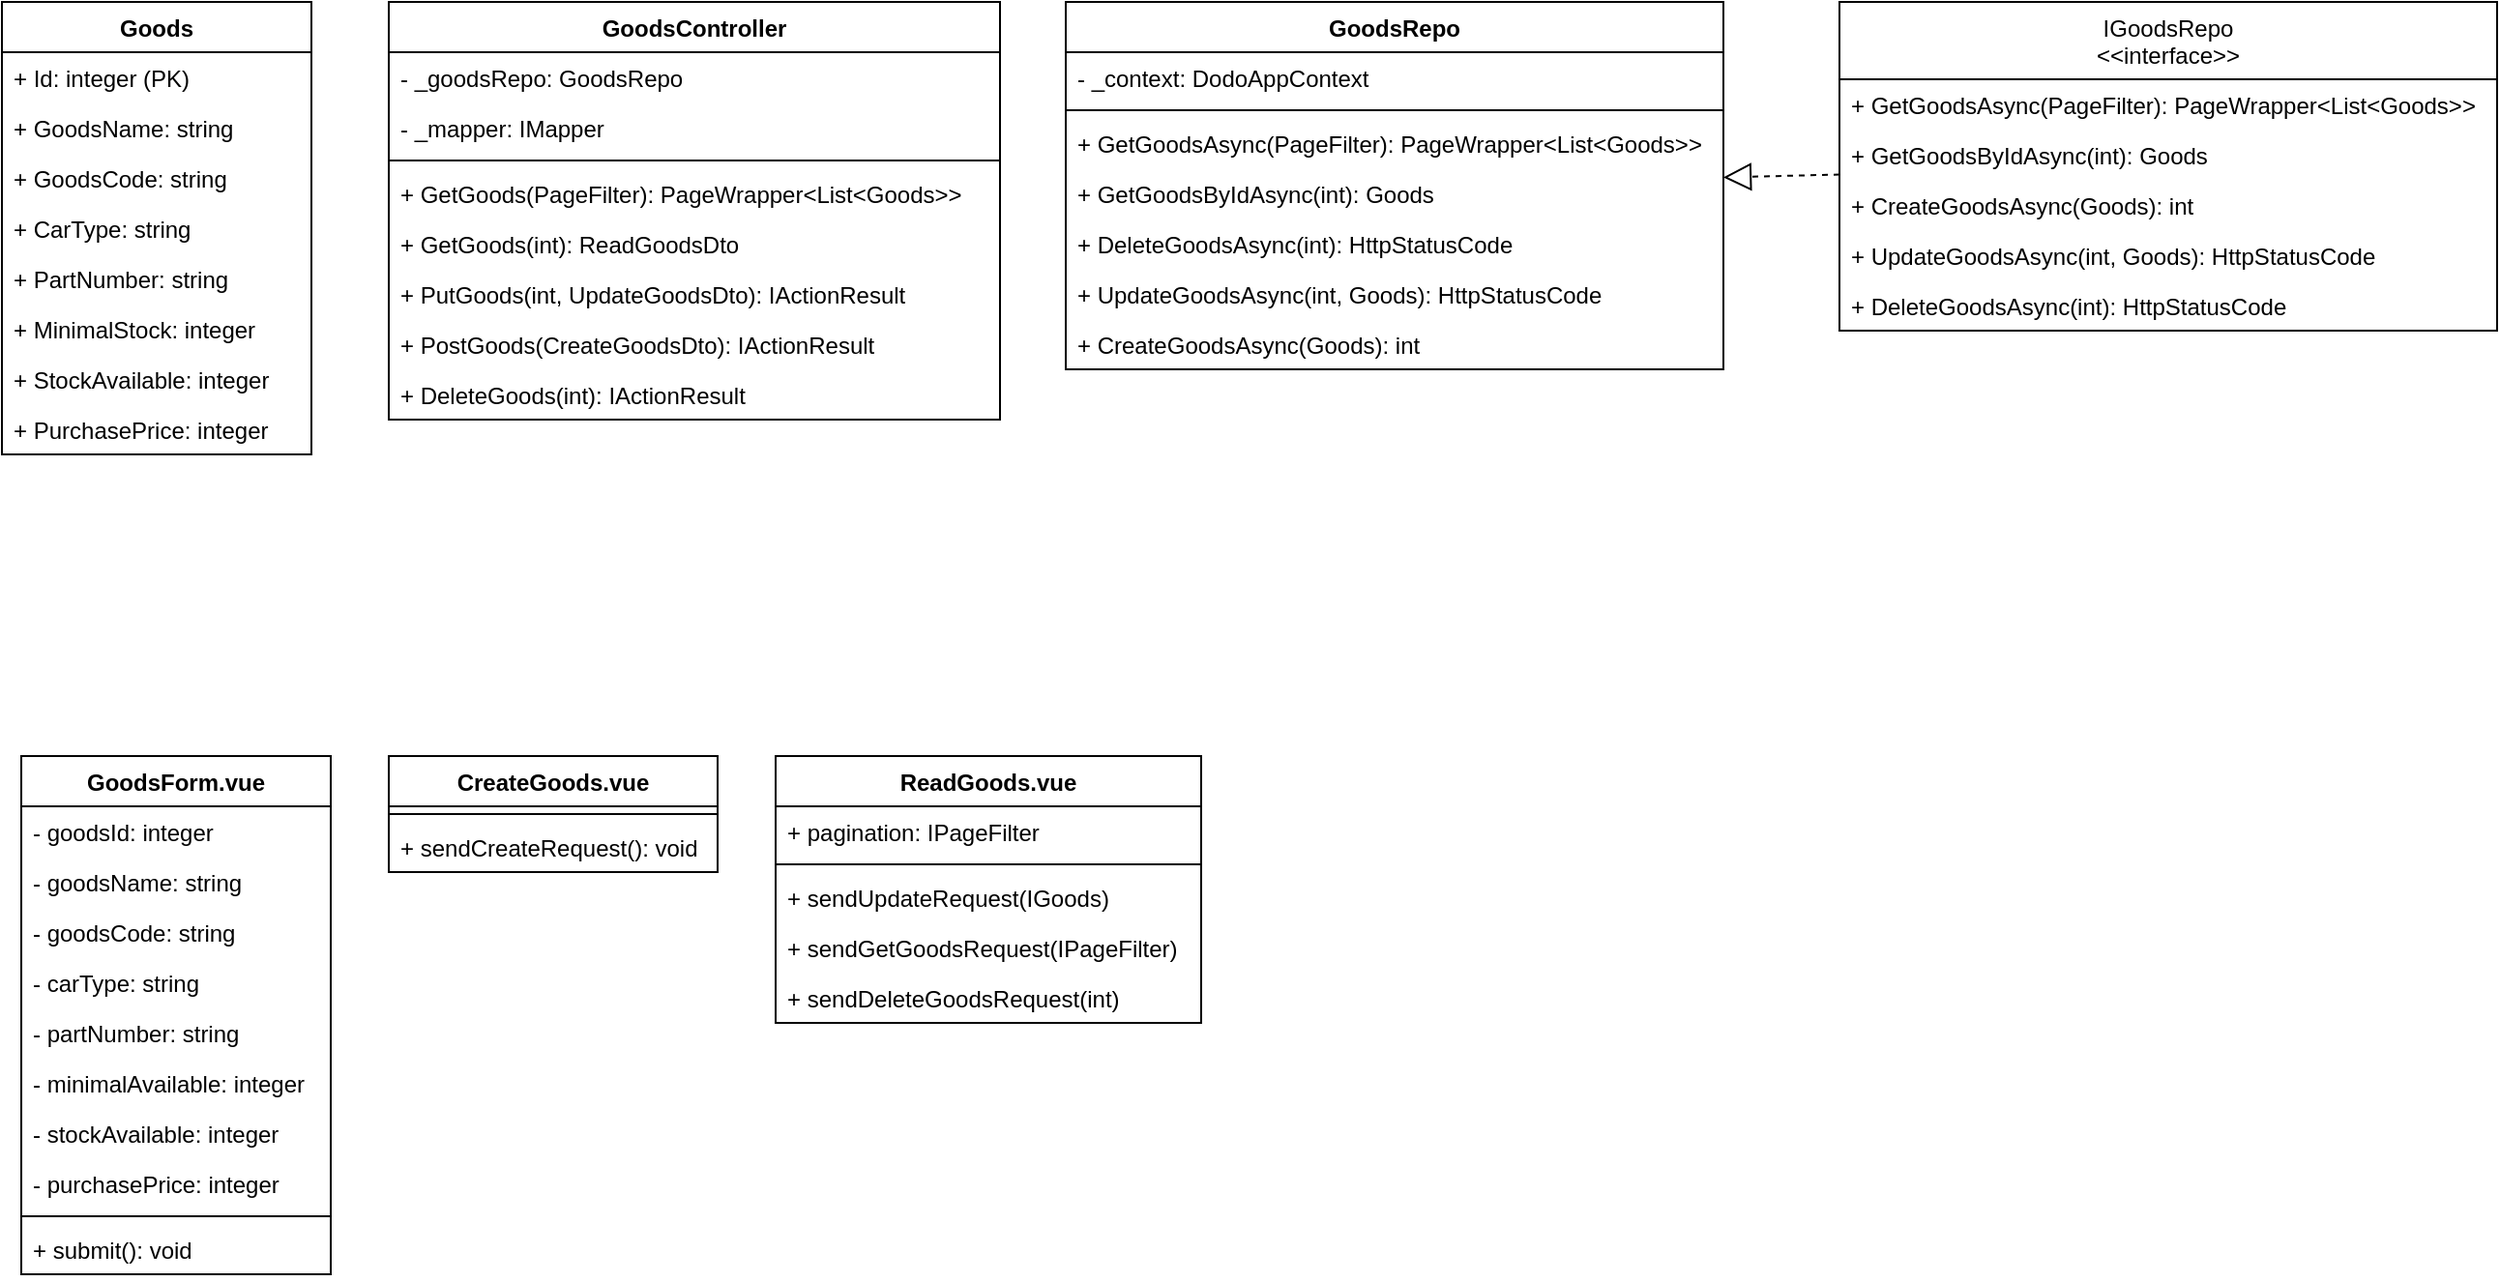 <mxfile version="13.9.5" type="device" pages="3"><diagram id="C5RBs43oDa-KdzZeNtuy" name="CRUD-Goods"><mxGraphModel dx="1022" dy="537" grid="1" gridSize="10" guides="1" tooltips="1" connect="1" arrows="1" fold="1" page="1" pageScale="1" pageWidth="827" pageHeight="1169" math="0" shadow="0"><root><mxCell id="WIyWlLk6GJQsqaUBKTNV-0"/><mxCell id="WIyWlLk6GJQsqaUBKTNV-1" parent="WIyWlLk6GJQsqaUBKTNV-0"/><mxCell id="8tJ3s76Yav_epqIGQK5--0" value="Goods" style="swimlane;fontStyle=1;align=center;verticalAlign=top;childLayout=stackLayout;horizontal=1;startSize=26;horizontalStack=0;resizeParent=1;resizeParentMax=0;resizeLast=0;collapsible=1;marginBottom=0;" parent="WIyWlLk6GJQsqaUBKTNV-1" vertex="1"><mxGeometry x="100" y="100" width="160" height="234" as="geometry"/></mxCell><mxCell id="8tJ3s76Yav_epqIGQK5--1" value="+ Id: integer (PK)" style="text;strokeColor=none;fillColor=none;align=left;verticalAlign=top;spacingLeft=4;spacingRight=4;overflow=hidden;rotatable=0;points=[[0,0.5],[1,0.5]];portConstraint=eastwest;" parent="8tJ3s76Yav_epqIGQK5--0" vertex="1"><mxGeometry y="26" width="160" height="26" as="geometry"/></mxCell><mxCell id="8tJ3s76Yav_epqIGQK5--4" value="+ GoodsName: string" style="text;strokeColor=none;fillColor=none;align=left;verticalAlign=top;spacingLeft=4;spacingRight=4;overflow=hidden;rotatable=0;points=[[0,0.5],[1,0.5]];portConstraint=eastwest;" parent="8tJ3s76Yav_epqIGQK5--0" vertex="1"><mxGeometry y="52" width="160" height="26" as="geometry"/></mxCell><mxCell id="8tJ3s76Yav_epqIGQK5--5" value="+ GoodsCode: string" style="text;strokeColor=none;fillColor=none;align=left;verticalAlign=top;spacingLeft=4;spacingRight=4;overflow=hidden;rotatable=0;points=[[0,0.5],[1,0.5]];portConstraint=eastwest;" parent="8tJ3s76Yav_epqIGQK5--0" vertex="1"><mxGeometry y="78" width="160" height="26" as="geometry"/></mxCell><mxCell id="8tJ3s76Yav_epqIGQK5--6" value="+ CarType: string" style="text;strokeColor=none;fillColor=none;align=left;verticalAlign=top;spacingLeft=4;spacingRight=4;overflow=hidden;rotatable=0;points=[[0,0.5],[1,0.5]];portConstraint=eastwest;" parent="8tJ3s76Yav_epqIGQK5--0" vertex="1"><mxGeometry y="104" width="160" height="26" as="geometry"/></mxCell><mxCell id="EZz-Cjs3hJcWwrhbarLL-0" value="+ PartNumber: string" style="text;strokeColor=none;fillColor=none;align=left;verticalAlign=top;spacingLeft=4;spacingRight=4;overflow=hidden;rotatable=0;points=[[0,0.5],[1,0.5]];portConstraint=eastwest;" parent="8tJ3s76Yav_epqIGQK5--0" vertex="1"><mxGeometry y="130" width="160" height="26" as="geometry"/></mxCell><mxCell id="oB5IVwFpnxDdmLxWQJz3-1" value="+ MinimalStock: integer" style="text;strokeColor=none;fillColor=none;align=left;verticalAlign=top;spacingLeft=4;spacingRight=4;overflow=hidden;rotatable=0;points=[[0,0.5],[1,0.5]];portConstraint=eastwest;" parent="8tJ3s76Yav_epqIGQK5--0" vertex="1"><mxGeometry y="156" width="160" height="26" as="geometry"/></mxCell><mxCell id="EZz-Cjs3hJcWwrhbarLL-1" value="+ StockAvailable: integer" style="text;strokeColor=none;fillColor=none;align=left;verticalAlign=top;spacingLeft=4;spacingRight=4;overflow=hidden;rotatable=0;points=[[0,0.5],[1,0.5]];portConstraint=eastwest;" parent="8tJ3s76Yav_epqIGQK5--0" vertex="1"><mxGeometry y="182" width="160" height="26" as="geometry"/></mxCell><mxCell id="EZz-Cjs3hJcWwrhbarLL-2" value="+ PurchasePrice: integer" style="text;strokeColor=none;fillColor=none;align=left;verticalAlign=top;spacingLeft=4;spacingRight=4;overflow=hidden;rotatable=0;points=[[0,0.5],[1,0.5]];portConstraint=eastwest;" parent="8tJ3s76Yav_epqIGQK5--0" vertex="1"><mxGeometry y="208" width="160" height="26" as="geometry"/></mxCell><mxCell id="pX3g14wTg_kNmBMc9dWJ-0" value="GoodsController" style="swimlane;fontStyle=1;align=center;verticalAlign=top;childLayout=stackLayout;horizontal=1;startSize=26;horizontalStack=0;resizeParent=1;resizeParentMax=0;resizeLast=0;collapsible=1;marginBottom=0;" parent="WIyWlLk6GJQsqaUBKTNV-1" vertex="1"><mxGeometry x="300" y="100" width="316" height="216" as="geometry"/></mxCell><mxCell id="pX3g14wTg_kNmBMc9dWJ-1" value="- _goodsRepo: GoodsRepo" style="text;strokeColor=none;fillColor=none;align=left;verticalAlign=top;spacingLeft=4;spacingRight=4;overflow=hidden;rotatable=0;points=[[0,0.5],[1,0.5]];portConstraint=eastwest;" parent="pX3g14wTg_kNmBMc9dWJ-0" vertex="1"><mxGeometry y="26" width="316" height="26" as="geometry"/></mxCell><mxCell id="pX3g14wTg_kNmBMc9dWJ-8" value="- _mapper: IMapper" style="text;strokeColor=none;fillColor=none;align=left;verticalAlign=top;spacingLeft=4;spacingRight=4;overflow=hidden;rotatable=0;points=[[0,0.5],[1,0.5]];portConstraint=eastwest;" parent="pX3g14wTg_kNmBMc9dWJ-0" vertex="1"><mxGeometry y="52" width="316" height="26" as="geometry"/></mxCell><mxCell id="pX3g14wTg_kNmBMc9dWJ-2" value="" style="line;strokeWidth=1;fillColor=none;align=left;verticalAlign=middle;spacingTop=-1;spacingLeft=3;spacingRight=3;rotatable=0;labelPosition=right;points=[];portConstraint=eastwest;" parent="pX3g14wTg_kNmBMc9dWJ-0" vertex="1"><mxGeometry y="78" width="316" height="8" as="geometry"/></mxCell><mxCell id="pX3g14wTg_kNmBMc9dWJ-3" value="+ GetGoods(PageFilter): PageWrapper&lt;List&lt;Goods&gt;&gt;" style="text;strokeColor=none;fillColor=none;align=left;verticalAlign=top;spacingLeft=4;spacingRight=4;overflow=hidden;rotatable=0;points=[[0,0.5],[1,0.5]];portConstraint=eastwest;" parent="pX3g14wTg_kNmBMc9dWJ-0" vertex="1"><mxGeometry y="86" width="316" height="26" as="geometry"/></mxCell><mxCell id="pX3g14wTg_kNmBMc9dWJ-9" value="+ GetGoods(int): ReadGoodsDto" style="text;strokeColor=none;fillColor=none;align=left;verticalAlign=top;spacingLeft=4;spacingRight=4;overflow=hidden;rotatable=0;points=[[0,0.5],[1,0.5]];portConstraint=eastwest;" parent="pX3g14wTg_kNmBMc9dWJ-0" vertex="1"><mxGeometry y="112" width="316" height="26" as="geometry"/></mxCell><mxCell id="pX3g14wTg_kNmBMc9dWJ-10" value="+ PutGoods(int, UpdateGoodsDto): IActionResult" style="text;strokeColor=none;fillColor=none;align=left;verticalAlign=top;spacingLeft=4;spacingRight=4;overflow=hidden;rotatable=0;points=[[0,0.5],[1,0.5]];portConstraint=eastwest;" parent="pX3g14wTg_kNmBMc9dWJ-0" vertex="1"><mxGeometry y="138" width="316" height="26" as="geometry"/></mxCell><mxCell id="pX3g14wTg_kNmBMc9dWJ-11" value="+ PostGoods(CreateGoodsDto): IActionResult" style="text;strokeColor=none;fillColor=none;align=left;verticalAlign=top;spacingLeft=4;spacingRight=4;overflow=hidden;rotatable=0;points=[[0,0.5],[1,0.5]];portConstraint=eastwest;" parent="pX3g14wTg_kNmBMc9dWJ-0" vertex="1"><mxGeometry y="164" width="316" height="26" as="geometry"/></mxCell><mxCell id="pX3g14wTg_kNmBMc9dWJ-12" value="+ DeleteGoods(int): IActionResult" style="text;strokeColor=none;fillColor=none;align=left;verticalAlign=top;spacingLeft=4;spacingRight=4;overflow=hidden;rotatable=0;points=[[0,0.5],[1,0.5]];portConstraint=eastwest;" parent="pX3g14wTg_kNmBMc9dWJ-0" vertex="1"><mxGeometry y="190" width="316" height="26" as="geometry"/></mxCell><mxCell id="pX3g14wTg_kNmBMc9dWJ-13" value="GoodsRepo" style="swimlane;fontStyle=1;align=center;verticalAlign=top;childLayout=stackLayout;horizontal=1;startSize=26;horizontalStack=0;resizeParent=1;resizeParentMax=0;resizeLast=0;collapsible=1;marginBottom=0;" parent="WIyWlLk6GJQsqaUBKTNV-1" vertex="1"><mxGeometry x="650" y="100" width="340" height="190" as="geometry"/></mxCell><mxCell id="pX3g14wTg_kNmBMc9dWJ-17" value="- _context: DodoAppContext" style="text;strokeColor=none;fillColor=none;align=left;verticalAlign=top;spacingLeft=4;spacingRight=4;overflow=hidden;rotatable=0;points=[[0,0.5],[1,0.5]];portConstraint=eastwest;" parent="pX3g14wTg_kNmBMc9dWJ-13" vertex="1"><mxGeometry y="26" width="340" height="26" as="geometry"/></mxCell><mxCell id="pX3g14wTg_kNmBMc9dWJ-15" value="" style="line;strokeWidth=1;fillColor=none;align=left;verticalAlign=middle;spacingTop=-1;spacingLeft=3;spacingRight=3;rotatable=0;labelPosition=right;points=[];portConstraint=eastwest;" parent="pX3g14wTg_kNmBMc9dWJ-13" vertex="1"><mxGeometry y="52" width="340" height="8" as="geometry"/></mxCell><mxCell id="XXBs1Ra8r6SaImfk9owq-0" value="+ GetGoodsAsync(PageFilter): PageWrapper&lt;List&lt;Goods&gt;&gt;" style="text;strokeColor=none;fillColor=none;align=left;verticalAlign=top;spacingLeft=4;spacingRight=4;overflow=hidden;rotatable=0;points=[[0,0.5],[1,0.5]];portConstraint=eastwest;" parent="pX3g14wTg_kNmBMc9dWJ-13" vertex="1"><mxGeometry y="60" width="340" height="26" as="geometry"/></mxCell><mxCell id="XXBs1Ra8r6SaImfk9owq-1" value="+ GetGoodsByIdAsync(int): Goods" style="text;strokeColor=none;fillColor=none;align=left;verticalAlign=top;spacingLeft=4;spacingRight=4;overflow=hidden;rotatable=0;points=[[0,0.5],[1,0.5]];portConstraint=eastwest;" parent="pX3g14wTg_kNmBMc9dWJ-13" vertex="1"><mxGeometry y="86" width="340" height="26" as="geometry"/></mxCell><mxCell id="XXBs1Ra8r6SaImfk9owq-4" value="+ DeleteGoodsAsync(int): HttpStatusCode" style="text;strokeColor=none;fillColor=none;align=left;verticalAlign=top;spacingLeft=4;spacingRight=4;overflow=hidden;rotatable=0;points=[[0,0.5],[1,0.5]];portConstraint=eastwest;" parent="pX3g14wTg_kNmBMc9dWJ-13" vertex="1"><mxGeometry y="112" width="340" height="26" as="geometry"/></mxCell><mxCell id="XXBs1Ra8r6SaImfk9owq-3" value="+ UpdateGoodsAsync(int, Goods): HttpStatusCode" style="text;strokeColor=none;fillColor=none;align=left;verticalAlign=top;spacingLeft=4;spacingRight=4;overflow=hidden;rotatable=0;points=[[0,0.5],[1,0.5]];portConstraint=eastwest;" parent="pX3g14wTg_kNmBMc9dWJ-13" vertex="1"><mxGeometry y="138" width="340" height="26" as="geometry"/></mxCell><mxCell id="XXBs1Ra8r6SaImfk9owq-2" value="+ CreateGoodsAsync(Goods): int" style="text;strokeColor=none;fillColor=none;align=left;verticalAlign=top;spacingLeft=4;spacingRight=4;overflow=hidden;rotatable=0;points=[[0,0.5],[1,0.5]];portConstraint=eastwest;" parent="pX3g14wTg_kNmBMc9dWJ-13" vertex="1"><mxGeometry y="164" width="340" height="26" as="geometry"/></mxCell><mxCell id="pX3g14wTg_kNmBMc9dWJ-18" value="IGoodsRepo&#10;&lt;&lt;interface&gt;&gt;" style="swimlane;fontStyle=0;childLayout=stackLayout;horizontal=1;startSize=40;fillColor=none;horizontalStack=0;resizeParent=1;resizeParentMax=0;resizeLast=0;collapsible=1;marginBottom=0;" parent="WIyWlLk6GJQsqaUBKTNV-1" vertex="1"><mxGeometry x="1050" y="100" width="340" height="170" as="geometry"/></mxCell><mxCell id="pX3g14wTg_kNmBMc9dWJ-19" value="+ GetGoodsAsync(PageFilter): PageWrapper&lt;List&lt;Goods&gt;&gt;" style="text;strokeColor=none;fillColor=none;align=left;verticalAlign=top;spacingLeft=4;spacingRight=4;overflow=hidden;rotatable=0;points=[[0,0.5],[1,0.5]];portConstraint=eastwest;" parent="pX3g14wTg_kNmBMc9dWJ-18" vertex="1"><mxGeometry y="40" width="340" height="26" as="geometry"/></mxCell><mxCell id="pX3g14wTg_kNmBMc9dWJ-21" value="+ GetGoodsByIdAsync(int): Goods" style="text;strokeColor=none;fillColor=none;align=left;verticalAlign=top;spacingLeft=4;spacingRight=4;overflow=hidden;rotatable=0;points=[[0,0.5],[1,0.5]];portConstraint=eastwest;" parent="pX3g14wTg_kNmBMc9dWJ-18" vertex="1"><mxGeometry y="66" width="340" height="26" as="geometry"/></mxCell><mxCell id="pX3g14wTg_kNmBMc9dWJ-20" value="+ CreateGoodsAsync(Goods): int" style="text;strokeColor=none;fillColor=none;align=left;verticalAlign=top;spacingLeft=4;spacingRight=4;overflow=hidden;rotatable=0;points=[[0,0.5],[1,0.5]];portConstraint=eastwest;" parent="pX3g14wTg_kNmBMc9dWJ-18" vertex="1"><mxGeometry y="92" width="340" height="26" as="geometry"/></mxCell><mxCell id="pX3g14wTg_kNmBMc9dWJ-22" value="+ UpdateGoodsAsync(int, Goods): HttpStatusCode" style="text;strokeColor=none;fillColor=none;align=left;verticalAlign=top;spacingLeft=4;spacingRight=4;overflow=hidden;rotatable=0;points=[[0,0.5],[1,0.5]];portConstraint=eastwest;" parent="pX3g14wTg_kNmBMc9dWJ-18" vertex="1"><mxGeometry y="118" width="340" height="26" as="geometry"/></mxCell><mxCell id="pX3g14wTg_kNmBMc9dWJ-23" value="+ DeleteGoodsAsync(int): HttpStatusCode" style="text;strokeColor=none;fillColor=none;align=left;verticalAlign=top;spacingLeft=4;spacingRight=4;overflow=hidden;rotatable=0;points=[[0,0.5],[1,0.5]];portConstraint=eastwest;" parent="pX3g14wTg_kNmBMc9dWJ-18" vertex="1"><mxGeometry y="144" width="340" height="26" as="geometry"/></mxCell><mxCell id="pX3g14wTg_kNmBMc9dWJ-24" value="" style="endArrow=block;dashed=1;endFill=0;endSize=12;html=1;" parent="WIyWlLk6GJQsqaUBKTNV-1" source="pX3g14wTg_kNmBMc9dWJ-18" target="pX3g14wTg_kNmBMc9dWJ-13" edge="1"><mxGeometry width="160" relative="1" as="geometry"><mxPoint x="780" y="270" as="sourcePoint"/><mxPoint x="940" y="270" as="targetPoint"/></mxGeometry></mxCell><mxCell id="XXBs1Ra8r6SaImfk9owq-5" value="CreateGoods.vue" style="swimlane;fontStyle=1;align=center;verticalAlign=top;childLayout=stackLayout;horizontal=1;startSize=26;horizontalStack=0;resizeParent=1;resizeParentMax=0;resizeLast=0;collapsible=1;marginBottom=0;" parent="WIyWlLk6GJQsqaUBKTNV-1" vertex="1"><mxGeometry x="300" y="490" width="170" height="60" as="geometry"/></mxCell><mxCell id="XXBs1Ra8r6SaImfk9owq-7" value="" style="line;strokeWidth=1;fillColor=none;align=left;verticalAlign=middle;spacingTop=-1;spacingLeft=3;spacingRight=3;rotatable=0;labelPosition=right;points=[];portConstraint=eastwest;" parent="XXBs1Ra8r6SaImfk9owq-5" vertex="1"><mxGeometry y="26" width="170" height="8" as="geometry"/></mxCell><mxCell id="XXBs1Ra8r6SaImfk9owq-8" value="+ sendCreateRequest(): void" style="text;strokeColor=none;fillColor=none;align=left;verticalAlign=top;spacingLeft=4;spacingRight=4;overflow=hidden;rotatable=0;points=[[0,0.5],[1,0.5]];portConstraint=eastwest;" parent="XXBs1Ra8r6SaImfk9owq-5" vertex="1"><mxGeometry y="34" width="170" height="26" as="geometry"/></mxCell><mxCell id="XXBs1Ra8r6SaImfk9owq-17" value="ReadGoods.vue" style="swimlane;fontStyle=1;align=center;verticalAlign=top;childLayout=stackLayout;horizontal=1;startSize=26;horizontalStack=0;resizeParent=1;resizeParentMax=0;resizeLast=0;collapsible=1;marginBottom=0;" parent="WIyWlLk6GJQsqaUBKTNV-1" vertex="1"><mxGeometry x="500" y="490" width="220" height="138" as="geometry"/></mxCell><mxCell id="XXBs1Ra8r6SaImfk9owq-18" value="+ pagination: IPageFilter" style="text;strokeColor=none;fillColor=none;align=left;verticalAlign=top;spacingLeft=4;spacingRight=4;overflow=hidden;rotatable=0;points=[[0,0.5],[1,0.5]];portConstraint=eastwest;" parent="XXBs1Ra8r6SaImfk9owq-17" vertex="1"><mxGeometry y="26" width="220" height="26" as="geometry"/></mxCell><mxCell id="XXBs1Ra8r6SaImfk9owq-19" value="" style="line;strokeWidth=1;fillColor=none;align=left;verticalAlign=middle;spacingTop=-1;spacingLeft=3;spacingRight=3;rotatable=0;labelPosition=right;points=[];portConstraint=eastwest;" parent="XXBs1Ra8r6SaImfk9owq-17" vertex="1"><mxGeometry y="52" width="220" height="8" as="geometry"/></mxCell><mxCell id="XXBs1Ra8r6SaImfk9owq-20" value="+ sendUpdateRequest(IGoods)" style="text;strokeColor=none;fillColor=none;align=left;verticalAlign=top;spacingLeft=4;spacingRight=4;overflow=hidden;rotatable=0;points=[[0,0.5],[1,0.5]];portConstraint=eastwest;" parent="XXBs1Ra8r6SaImfk9owq-17" vertex="1"><mxGeometry y="60" width="220" height="26" as="geometry"/></mxCell><mxCell id="XXBs1Ra8r6SaImfk9owq-21" value="+ sendGetGoodsRequest(IPageFilter)" style="text;strokeColor=none;fillColor=none;align=left;verticalAlign=top;spacingLeft=4;spacingRight=4;overflow=hidden;rotatable=0;points=[[0,0.5],[1,0.5]];portConstraint=eastwest;" parent="XXBs1Ra8r6SaImfk9owq-17" vertex="1"><mxGeometry y="86" width="220" height="26" as="geometry"/></mxCell><mxCell id="XXBs1Ra8r6SaImfk9owq-22" value="+ sendDeleteGoodsRequest(int)" style="text;strokeColor=none;fillColor=none;align=left;verticalAlign=top;spacingLeft=4;spacingRight=4;overflow=hidden;rotatable=0;points=[[0,0.5],[1,0.5]];portConstraint=eastwest;" parent="XXBs1Ra8r6SaImfk9owq-17" vertex="1"><mxGeometry y="112" width="220" height="26" as="geometry"/></mxCell><mxCell id="XXBs1Ra8r6SaImfk9owq-23" value="GoodsForm.vue" style="swimlane;fontStyle=1;align=center;verticalAlign=top;childLayout=stackLayout;horizontal=1;startSize=26;horizontalStack=0;resizeParent=1;resizeParentMax=0;resizeLast=0;collapsible=1;marginBottom=0;" parent="WIyWlLk6GJQsqaUBKTNV-1" vertex="1"><mxGeometry x="110" y="490" width="160" height="268" as="geometry"/></mxCell><mxCell id="XXBs1Ra8r6SaImfk9owq-35" value="- goodsId: integer" style="text;strokeColor=none;fillColor=none;align=left;verticalAlign=top;spacingLeft=4;spacingRight=4;overflow=hidden;rotatable=0;points=[[0,0.5],[1,0.5]];portConstraint=eastwest;" parent="XXBs1Ra8r6SaImfk9owq-23" vertex="1"><mxGeometry y="26" width="160" height="26" as="geometry"/></mxCell><mxCell id="XXBs1Ra8r6SaImfk9owq-27" value="- goodsName: string&#10;" style="text;strokeColor=none;fillColor=none;align=left;verticalAlign=top;spacingLeft=4;spacingRight=4;overflow=hidden;rotatable=0;points=[[0,0.5],[1,0.5]];portConstraint=eastwest;" parent="XXBs1Ra8r6SaImfk9owq-23" vertex="1"><mxGeometry y="52" width="160" height="26" as="geometry"/></mxCell><mxCell id="XXBs1Ra8r6SaImfk9owq-28" value="- goodsCode: string" style="text;strokeColor=none;fillColor=none;align=left;verticalAlign=top;spacingLeft=4;spacingRight=4;overflow=hidden;rotatable=0;points=[[0,0.5],[1,0.5]];portConstraint=eastwest;" parent="XXBs1Ra8r6SaImfk9owq-23" vertex="1"><mxGeometry y="78" width="160" height="26" as="geometry"/></mxCell><mxCell id="XXBs1Ra8r6SaImfk9owq-29" value="- carType: string" style="text;strokeColor=none;fillColor=none;align=left;verticalAlign=top;spacingLeft=4;spacingRight=4;overflow=hidden;rotatable=0;points=[[0,0.5],[1,0.5]];portConstraint=eastwest;" parent="XXBs1Ra8r6SaImfk9owq-23" vertex="1"><mxGeometry y="104" width="160" height="26" as="geometry"/></mxCell><mxCell id="XXBs1Ra8r6SaImfk9owq-30" value="- partNumber: string" style="text;strokeColor=none;fillColor=none;align=left;verticalAlign=top;spacingLeft=4;spacingRight=4;overflow=hidden;rotatable=0;points=[[0,0.5],[1,0.5]];portConstraint=eastwest;" parent="XXBs1Ra8r6SaImfk9owq-23" vertex="1"><mxGeometry y="130" width="160" height="26" as="geometry"/></mxCell><mxCell id="XXBs1Ra8r6SaImfk9owq-31" value="- minimalAvailable: integer" style="text;strokeColor=none;fillColor=none;align=left;verticalAlign=top;spacingLeft=4;spacingRight=4;overflow=hidden;rotatable=0;points=[[0,0.5],[1,0.5]];portConstraint=eastwest;" parent="XXBs1Ra8r6SaImfk9owq-23" vertex="1"><mxGeometry y="156" width="160" height="26" as="geometry"/></mxCell><mxCell id="XXBs1Ra8r6SaImfk9owq-32" value="- stockAvailable: integer" style="text;strokeColor=none;fillColor=none;align=left;verticalAlign=top;spacingLeft=4;spacingRight=4;overflow=hidden;rotatable=0;points=[[0,0.5],[1,0.5]];portConstraint=eastwest;" parent="XXBs1Ra8r6SaImfk9owq-23" vertex="1"><mxGeometry y="182" width="160" height="26" as="geometry"/></mxCell><mxCell id="XXBs1Ra8r6SaImfk9owq-33" value="- purchasePrice: integer" style="text;strokeColor=none;fillColor=none;align=left;verticalAlign=top;spacingLeft=4;spacingRight=4;overflow=hidden;rotatable=0;points=[[0,0.5],[1,0.5]];portConstraint=eastwest;" parent="XXBs1Ra8r6SaImfk9owq-23" vertex="1"><mxGeometry y="208" width="160" height="26" as="geometry"/></mxCell><mxCell id="XXBs1Ra8r6SaImfk9owq-25" value="" style="line;strokeWidth=1;fillColor=none;align=left;verticalAlign=middle;spacingTop=-1;spacingLeft=3;spacingRight=3;rotatable=0;labelPosition=right;points=[];portConstraint=eastwest;" parent="XXBs1Ra8r6SaImfk9owq-23" vertex="1"><mxGeometry y="234" width="160" height="8" as="geometry"/></mxCell><mxCell id="XXBs1Ra8r6SaImfk9owq-26" value="+ submit(): void" style="text;strokeColor=none;fillColor=none;align=left;verticalAlign=top;spacingLeft=4;spacingRight=4;overflow=hidden;rotatable=0;points=[[0,0.5],[1,0.5]];portConstraint=eastwest;" parent="XXBs1Ra8r6SaImfk9owq-23" vertex="1"><mxGeometry y="242" width="160" height="26" as="geometry"/></mxCell></root></mxGraphModel></diagram><diagram id="OEj8K0qn1Z5ccwFRYLrk" name="Goods Transaction"><mxGraphModel dx="1872" dy="537" grid="1" gridSize="10" guides="1" tooltips="1" connect="1" arrows="1" fold="1" page="1" pageScale="1" pageWidth="850" pageHeight="1100" math="0" shadow="0"><root><mxCell id="GBSlpPqOVAbVHucbRpjt-0"/><mxCell id="GBSlpPqOVAbVHucbRpjt-1" parent="GBSlpPqOVAbVHucbRpjt-0"/><mxCell id="GBSlpPqOVAbVHucbRpjt-6" value="ITransaction&#10;&lt;&lt;interface&gt;&gt;" style="swimlane;fontStyle=0;childLayout=stackLayout;horizontal=1;startSize=40;fillColor=none;horizontalStack=0;resizeParent=1;resizeParentMax=0;resizeLast=0;collapsible=1;marginBottom=0;" parent="GBSlpPqOVAbVHucbRpjt-1" vertex="1"><mxGeometry x="-5" y="10" width="430" height="274" as="geometry"/></mxCell><mxCell id="GBSlpPqOVAbVHucbRpjt-7" value="+ CreateTransactionHeader(transactionHeader)" style="text;strokeColor=none;fillColor=none;align=left;verticalAlign=top;spacingLeft=4;spacingRight=4;overflow=hidden;rotatable=0;points=[[0,0.5],[1,0.5]];portConstraint=eastwest;" parent="GBSlpPqOVAbVHucbRpjt-6" vertex="1"><mxGeometry y="40" width="430" height="26" as="geometry"/></mxCell><mxCell id="NBMsX7SuonTZWH3lXvXp-1" value="+ UpdateTransactionHeader(transactionId, transactionHeader)" style="text;strokeColor=none;fillColor=none;align=left;verticalAlign=top;spacingLeft=4;spacingRight=4;overflow=hidden;rotatable=0;points=[[0,0.5],[1,0.5]];portConstraint=eastwest;" parent="GBSlpPqOVAbVHucbRpjt-6" vertex="1"><mxGeometry y="66" width="430" height="26" as="geometry"/></mxCell><mxCell id="NBMsX7SuonTZWH3lXvXp-0" value="+ DeleteTransactionHeader(transactionId)" style="text;strokeColor=none;fillColor=none;align=left;verticalAlign=top;spacingLeft=4;spacingRight=4;overflow=hidden;rotatable=0;points=[[0,0.5],[1,0.5]];portConstraint=eastwest;" parent="GBSlpPqOVAbVHucbRpjt-6" vertex="1"><mxGeometry y="92" width="430" height="26" as="geometry"/></mxCell><mxCell id="NBMsX7SuonTZWH3lXvXp-2" value="+ GetTransactionHeaderById(transactionId)" style="text;strokeColor=none;fillColor=none;align=left;verticalAlign=top;spacingLeft=4;spacingRight=4;overflow=hidden;rotatable=0;points=[[0,0.5],[1,0.5]];portConstraint=eastwest;" parent="GBSlpPqOVAbVHucbRpjt-6" vertex="1"><mxGeometry y="118" width="430" height="26" as="geometry"/></mxCell><mxCell id="NBMsX7SuonTZWH3lXvXp-3" value="+ GetTransactionHeaders(pageFilter, transactionFilter)" style="text;strokeColor=none;fillColor=none;align=left;verticalAlign=top;spacingLeft=4;spacingRight=4;overflow=hidden;rotatable=0;points=[[0,0.5],[1,0.5]];portConstraint=eastwest;" parent="GBSlpPqOVAbVHucbRpjt-6" vertex="1"><mxGeometry y="144" width="430" height="26" as="geometry"/></mxCell><mxCell id="GBSlpPqOVAbVHucbRpjt-8" value="+ AddOrUpdateTransactionDetail(goodsTransactionDetail)" style="text;strokeColor=none;fillColor=none;align=left;verticalAlign=top;spacingLeft=4;spacingRight=4;overflow=hidden;rotatable=0;points=[[0,0.5],[1,0.5]];portConstraint=eastwest;" parent="GBSlpPqOVAbVHucbRpjt-6" vertex="1"><mxGeometry y="170" width="430" height="26" as="geometry"/></mxCell><mxCell id="NBMsX7SuonTZWH3lXvXp-4" value="+ RemoveTransactionDetail(detailId)" style="text;strokeColor=none;fillColor=none;align=left;verticalAlign=top;spacingLeft=4;spacingRight=4;overflow=hidden;rotatable=0;points=[[0,0.5],[1,0.5]];portConstraint=eastwest;" parent="GBSlpPqOVAbVHucbRpjt-6" vertex="1"><mxGeometry y="196" width="430" height="26" as="geometry"/></mxCell><mxCell id="NBMsX7SuonTZWH3lXvXp-5" value="+ DeleteTransactionDetail(detailId)" style="text;strokeColor=none;fillColor=none;align=left;verticalAlign=top;spacingLeft=4;spacingRight=4;overflow=hidden;rotatable=0;points=[[0,0.5],[1,0.5]];portConstraint=eastwest;" parent="GBSlpPqOVAbVHucbRpjt-6" vertex="1"><mxGeometry y="222" width="430" height="26" as="geometry"/></mxCell><mxCell id="NBMsX7SuonTZWH3lXvXp-7" value="+ GetTransactionDetails(headerId)" style="text;strokeColor=none;fillColor=none;align=left;verticalAlign=top;spacingLeft=4;spacingRight=4;overflow=hidden;rotatable=0;points=[[0,0.5],[1,0.5]];portConstraint=eastwest;" parent="GBSlpPqOVAbVHucbRpjt-6" vertex="1"><mxGeometry y="248" width="430" height="26" as="geometry"/></mxCell><mxCell id="stDnouX_PO2qzFoeUUFa-0" value="GoodsTransactionHeader" style="swimlane;fontStyle=0;childLayout=stackLayout;horizontal=1;startSize=26;fillColor=none;horizontalStack=0;resizeParent=1;resizeParentMax=0;resizeLast=0;collapsible=1;marginBottom=0;" parent="GBSlpPqOVAbVHucbRpjt-1" vertex="1"><mxGeometry x="450" y="10" width="360" height="268" as="geometry"/></mxCell><mxCell id="stDnouX_PO2qzFoeUUFa-1" value="+ Id: integer (PK)" style="text;strokeColor=none;fillColor=none;align=left;verticalAlign=top;spacingLeft=4;spacingRight=4;overflow=hidden;rotatable=0;points=[[0,0.5],[1,0.5]];portConstraint=eastwest;" parent="stDnouX_PO2qzFoeUUFa-0" vertex="1"><mxGeometry y="26" width="360" height="26" as="geometry"/></mxCell><mxCell id="stDnouX_PO2qzFoeUUFa-2" value="+ PurchaseDate: DateTime" style="text;strokeColor=none;fillColor=none;align=left;verticalAlign=top;spacingLeft=4;spacingRight=4;overflow=hidden;rotatable=0;points=[[0,0.5],[1,0.5]];portConstraint=eastwest;" parent="stDnouX_PO2qzFoeUUFa-0" vertex="1"><mxGeometry y="52" width="360" height="26" as="geometry"/></mxCell><mxCell id="7sGHrtznxej7iIBnR1q9-0" value="+ ReceiveDate: DateTime" style="text;strokeColor=none;fillColor=none;align=left;verticalAlign=top;spacingLeft=4;spacingRight=4;overflow=hidden;rotatable=0;points=[[0,0.5],[1,0.5]];portConstraint=eastwest;" parent="stDnouX_PO2qzFoeUUFa-0" vertex="1"><mxGeometry y="78" width="360" height="26" as="geometry"/></mxCell><mxCell id="ZXoWoyJYdM9HV6AMMW4O-0" value="+ CreatedDate: DateTime" style="text;strokeColor=none;fillColor=none;align=left;verticalAlign=top;spacingLeft=4;spacingRight=4;overflow=hidden;rotatable=0;points=[[0,0.5],[1,0.5]];portConstraint=eastwest;" parent="stDnouX_PO2qzFoeUUFa-0" vertex="1"><mxGeometry y="104" width="360" height="26" as="geometry"/></mxCell><mxCell id="stDnouX_PO2qzFoeUUFa-3" value="+ TotalPrice: integer" style="text;strokeColor=none;fillColor=none;align=left;verticalAlign=top;spacingLeft=4;spacingRight=4;overflow=hidden;rotatable=0;points=[[0,0.5],[1,0.5]];portConstraint=eastwest;" parent="stDnouX_PO2qzFoeUUFa-0" vertex="1"><mxGeometry y="130" width="360" height="26" as="geometry"/></mxCell><mxCell id="7sGHrtznxej7iIBnR1q9-1" value="+ Vendor: string" style="text;strokeColor=none;fillColor=none;align=left;verticalAlign=top;spacingLeft=4;spacingRight=4;overflow=hidden;rotatable=0;points=[[0,0.5],[1,0.5]];portConstraint=eastwest;" parent="stDnouX_PO2qzFoeUUFa-0" vertex="1"><mxGeometry y="156" width="360" height="26" as="geometry"/></mxCell><mxCell id="43ld5EeTswN_1VMhm8mq-6" value="+ TransactionType: &quot;sell&quot; | &quot;purchase&quot;" style="text;strokeColor=none;fillColor=none;align=left;verticalAlign=top;spacingLeft=4;spacingRight=4;overflow=hidden;rotatable=0;points=[[0,0.5],[1,0.5]];portConstraint=eastwest;" parent="stDnouX_PO2qzFoeUUFa-0" vertex="1"><mxGeometry y="182" width="360" height="26" as="geometry"/></mxCell><mxCell id="43ld5EeTswN_1VMhm8mq-4" value="" style="line;strokeWidth=1;fillColor=none;align=left;verticalAlign=middle;spacingTop=-1;spacingLeft=3;spacingRight=3;rotatable=0;labelPosition=right;points=[];portConstraint=eastwest;" parent="stDnouX_PO2qzFoeUUFa-0" vertex="1"><mxGeometry y="208" width="360" height="8" as="geometry"/></mxCell><mxCell id="ZXoWoyJYdM9HV6AMMW4O-2" value="Navigation Property" style="text;strokeColor=none;fillColor=none;align=left;verticalAlign=top;spacingLeft=4;spacingRight=4;overflow=hidden;rotatable=0;points=[[0,0.5],[1,0.5]];portConstraint=eastwest;fontStyle=1" parent="stDnouX_PO2qzFoeUUFa-0" vertex="1"><mxGeometry y="216" width="360" height="26" as="geometry"/></mxCell><mxCell id="43ld5EeTswN_1VMhm8mq-2" value="+ Details: GoodsTransactionDetail[]" style="text;strokeColor=none;fillColor=none;align=left;verticalAlign=top;spacingLeft=4;spacingRight=4;overflow=hidden;rotatable=0;points=[[0,0.5],[1,0.5]];portConstraint=eastwest;" parent="stDnouX_PO2qzFoeUUFa-0" vertex="1"><mxGeometry y="242" width="360" height="26" as="geometry"/></mxCell><mxCell id="stDnouX_PO2qzFoeUUFa-4" value="GoodsTransactionDetail" style="swimlane;fontStyle=0;childLayout=stackLayout;horizontal=1;startSize=26;fillColor=none;horizontalStack=0;resizeParent=1;resizeParentMax=0;resizeLast=0;collapsible=1;marginBottom=0;" parent="GBSlpPqOVAbVHucbRpjt-1" vertex="1"><mxGeometry x="850" y="10" width="310" height="216" as="geometry"/></mxCell><mxCell id="stDnouX_PO2qzFoeUUFa-5" value="+ Id: integer (PK)" style="text;strokeColor=none;fillColor=none;align=left;verticalAlign=top;spacingLeft=4;spacingRight=4;overflow=hidden;rotatable=0;points=[[0,0.5],[1,0.5]];portConstraint=eastwest;" parent="stDnouX_PO2qzFoeUUFa-4" vertex="1"><mxGeometry y="26" width="310" height="26" as="geometry"/></mxCell><mxCell id="stDnouX_PO2qzFoeUUFa-6" value="+ GoodsTransactionHeaderId: integer" style="text;strokeColor=none;fillColor=none;align=left;verticalAlign=top;spacingLeft=4;spacingRight=4;overflow=hidden;rotatable=0;points=[[0,0.5],[1,0.5]];portConstraint=eastwest;" parent="stDnouX_PO2qzFoeUUFa-4" vertex="1"><mxGeometry y="52" width="310" height="26" as="geometry"/></mxCell><mxCell id="stDnouX_PO2qzFoeUUFa-7" value="+ GoodsId: integer" style="text;strokeColor=none;fillColor=none;align=left;verticalAlign=top;spacingLeft=4;spacingRight=4;overflow=hidden;rotatable=0;points=[[0,0.5],[1,0.5]];portConstraint=eastwest;" parent="stDnouX_PO2qzFoeUUFa-4" vertex="1"><mxGeometry y="78" width="310" height="26" as="geometry"/></mxCell><mxCell id="43ld5EeTswN_1VMhm8mq-0" value="+ GoodsAmount: integer" style="text;strokeColor=none;fillColor=none;align=left;verticalAlign=top;spacingLeft=4;spacingRight=4;overflow=hidden;rotatable=0;points=[[0,0.5],[1,0.5]];portConstraint=eastwest;" parent="stDnouX_PO2qzFoeUUFa-4" vertex="1"><mxGeometry y="104" width="310" height="26" as="geometry"/></mxCell><mxCell id="43ld5EeTswN_1VMhm8mq-1" value="+ PricePerItem: integer" style="text;strokeColor=none;fillColor=none;align=left;verticalAlign=top;spacingLeft=4;spacingRight=4;overflow=hidden;rotatable=0;points=[[0,0.5],[1,0.5]];portConstraint=eastwest;" parent="stDnouX_PO2qzFoeUUFa-4" vertex="1"><mxGeometry y="130" width="310" height="26" as="geometry"/></mxCell><mxCell id="43ld5EeTswN_1VMhm8mq-5" value="" style="line;strokeWidth=1;fillColor=none;align=left;verticalAlign=middle;spacingTop=-1;spacingLeft=3;spacingRight=3;rotatable=0;labelPosition=right;points=[];portConstraint=eastwest;" parent="stDnouX_PO2qzFoeUUFa-4" vertex="1"><mxGeometry y="156" width="310" height="8" as="geometry"/></mxCell><mxCell id="ZXoWoyJYdM9HV6AMMW4O-3" value="Navigation Property" style="text;strokeColor=none;fillColor=none;align=left;verticalAlign=top;spacingLeft=4;spacingRight=4;overflow=hidden;rotatable=0;points=[[0,0.5],[1,0.5]];portConstraint=eastwest;fontStyle=1" parent="stDnouX_PO2qzFoeUUFa-4" vertex="1"><mxGeometry y="164" width="310" height="26" as="geometry"/></mxCell><mxCell id="43ld5EeTswN_1VMhm8mq-3" value="+ Header: GoodsTransactionHeader" style="text;strokeColor=none;fillColor=none;align=left;verticalAlign=top;spacingLeft=4;spacingRight=4;overflow=hidden;rotatable=0;points=[[0,0.5],[1,0.5]];portConstraint=eastwest;" parent="stDnouX_PO2qzFoeUUFa-4" vertex="1"><mxGeometry y="190" width="310" height="26" as="geometry"/></mxCell></root></mxGraphModel></diagram><diagram id="1u7cHHYCKOPQqAWLgL4E" name="Daily expenses"><mxGraphModel dx="1022" dy="537" grid="1" gridSize="10" guides="1" tooltips="1" connect="1" arrows="1" fold="1" page="1" pageScale="1" pageWidth="850" pageHeight="1100" math="0" shadow="0"><root><mxCell id="dy0A9tqYeRhrR61DtKyg-0"/><mxCell id="dy0A9tqYeRhrR61DtKyg-1" parent="dy0A9tqYeRhrR61DtKyg-0"/><mxCell id="fVPKjPmlO4k23cdii0qT-4" value="ICurrency&#10;&lt;&lt;interface&gt;&gt;" style="swimlane;fontStyle=0;childLayout=stackLayout;horizontal=1;startSize=40;fillColor=none;horizontalStack=0;resizeParent=1;resizeParentMax=0;resizeLast=0;collapsible=1;marginBottom=0;" vertex="1" parent="dy0A9tqYeRhrR61DtKyg-1"><mxGeometry x="110" y="80" width="300" height="92" as="geometry"/></mxCell><mxCell id="fVPKjPmlO4k23cdii0qT-5" value="+ AddTransaction(transactionHeaderId)" style="text;strokeColor=none;fillColor=none;align=left;verticalAlign=top;spacingLeft=4;spacingRight=4;overflow=hidden;rotatable=0;points=[[0,0.5],[1,0.5]];portConstraint=eastwest;" vertex="1" parent="fVPKjPmlO4k23cdii0qT-4"><mxGeometry y="40" width="300" height="26" as="geometry"/></mxCell><mxCell id="fVPKjPmlO4k23cdii0qT-6" value="+ AddDailyExpenses(currency)" style="text;strokeColor=none;fillColor=none;align=left;verticalAlign=top;spacingLeft=4;spacingRight=4;overflow=hidden;rotatable=0;points=[[0,0.5],[1,0.5]];portConstraint=eastwest;" vertex="1" parent="fVPKjPmlO4k23cdii0qT-4"><mxGeometry y="66" width="300" height="26" as="geometry"/></mxCell><mxCell id="qUvwRtejjaAOBFVx5NMX-0" value="CurrencyPage.vue" style="swimlane;fontStyle=0;childLayout=stackLayout;horizontal=1;startSize=26;fillColor=none;horizontalStack=0;resizeParent=1;resizeParentMax=0;resizeLast=0;collapsible=1;marginBottom=0;" vertex="1" parent="dy0A9tqYeRhrR61DtKyg-1"><mxGeometry x="490" y="80" width="200" height="104" as="geometry"/></mxCell><mxCell id="qUvwRtejjaAOBFVx5NMX-1" value="+ sendGetCurrencies(pageFilter)" style="text;strokeColor=none;fillColor=none;align=left;verticalAlign=top;spacingLeft=4;spacingRight=4;overflow=hidden;rotatable=0;points=[[0,0.5],[1,0.5]];portConstraint=eastwest;" vertex="1" parent="qUvwRtejjaAOBFVx5NMX-0"><mxGeometry y="26" width="200" height="26" as="geometry"/></mxCell><mxCell id="qUvwRtejjaAOBFVx5NMX-2" value="+ sendGetCurrency(currencyId)" style="text;strokeColor=none;fillColor=none;align=left;verticalAlign=top;spacingLeft=4;spacingRight=4;overflow=hidden;rotatable=0;points=[[0,0.5],[1,0.5]];portConstraint=eastwest;" vertex="1" parent="qUvwRtejjaAOBFVx5NMX-0"><mxGeometry y="52" width="200" height="26" as="geometry"/></mxCell><mxCell id="XKh8drl2umJa5KZT1Lh3-7" value="+ sendCreateCurrency()" style="text;strokeColor=none;fillColor=none;align=left;verticalAlign=top;spacingLeft=4;spacingRight=4;overflow=hidden;rotatable=0;points=[[0,0.5],[1,0.5]];portConstraint=eastwest;" vertex="1" parent="qUvwRtejjaAOBFVx5NMX-0"><mxGeometry y="78" width="200" height="26" as="geometry"/></mxCell><mxCell id="XKh8drl2umJa5KZT1Lh3-0" value="Currency" style="swimlane;fontStyle=0;childLayout=stackLayout;horizontal=1;startSize=26;fillColor=none;horizontalStack=0;resizeParent=1;resizeParentMax=0;resizeLast=0;collapsible=1;marginBottom=0;" vertex="1" parent="dy0A9tqYeRhrR61DtKyg-1"><mxGeometry x="490" y="220" width="310" height="182" as="geometry"/></mxCell><mxCell id="XKh8drl2umJa5KZT1Lh3-1" value="+ Id: integer (PK)" style="text;strokeColor=none;fillColor=none;align=left;verticalAlign=top;spacingLeft=4;spacingRight=4;overflow=hidden;rotatable=0;points=[[0,0.5],[1,0.5]];portConstraint=eastwest;" vertex="1" parent="XKh8drl2umJa5KZT1Lh3-0"><mxGeometry y="26" width="310" height="26" as="geometry"/></mxCell><mxCell id="XKh8drl2umJa5KZT1Lh3-2" value="+ TransactionHeaderId: integer" style="text;strokeColor=none;fillColor=none;align=left;verticalAlign=top;spacingLeft=4;spacingRight=4;overflow=hidden;rotatable=0;points=[[0,0.5],[1,0.5]];portConstraint=eastwest;" vertex="1" parent="XKh8drl2umJa5KZT1Lh3-0"><mxGeometry y="52" width="310" height="26" as="geometry"/></mxCell><mxCell id="XKh8drl2umJa5KZT1Lh3-3" value="+ CurrencyAmount: integer" style="text;strokeColor=none;fillColor=none;align=left;verticalAlign=top;spacingLeft=4;spacingRight=4;overflow=hidden;rotatable=0;points=[[0,0.5],[1,0.5]];portConstraint=eastwest;" vertex="1" parent="XKh8drl2umJa5KZT1Lh3-0"><mxGeometry y="78" width="310" height="26" as="geometry"/></mxCell><mxCell id="XKh8drl2umJa5KZT1Lh3-4" value="+ ChangingAmount: integer" style="text;strokeColor=none;fillColor=none;align=left;verticalAlign=top;spacingLeft=4;spacingRight=4;overflow=hidden;rotatable=0;points=[[0,0.5],[1,0.5]];portConstraint=eastwest;" vertex="1" parent="XKh8drl2umJa5KZT1Lh3-0"><mxGeometry y="104" width="310" height="26" as="geometry"/></mxCell><mxCell id="XKh8drl2umJa5KZT1Lh3-5" value="+ DateOfChange: DateTime" style="text;strokeColor=none;fillColor=none;align=left;verticalAlign=top;spacingLeft=4;spacingRight=4;overflow=hidden;rotatable=0;points=[[0,0.5],[1,0.5]];portConstraint=eastwest;" vertex="1" parent="XKh8drl2umJa5KZT1Lh3-0"><mxGeometry y="130" width="310" height="26" as="geometry"/></mxCell><mxCell id="XKh8drl2umJa5KZT1Lh3-6" value="+ ChangeDescription: string" style="text;strokeColor=none;fillColor=none;align=left;verticalAlign=top;spacingLeft=4;spacingRight=4;overflow=hidden;rotatable=0;points=[[0,0.5],[1,0.5]];portConstraint=eastwest;" vertex="1" parent="XKh8drl2umJa5KZT1Lh3-0"><mxGeometry y="156" width="310" height="26" as="geometry"/></mxCell></root></mxGraphModel></diagram></mxfile>